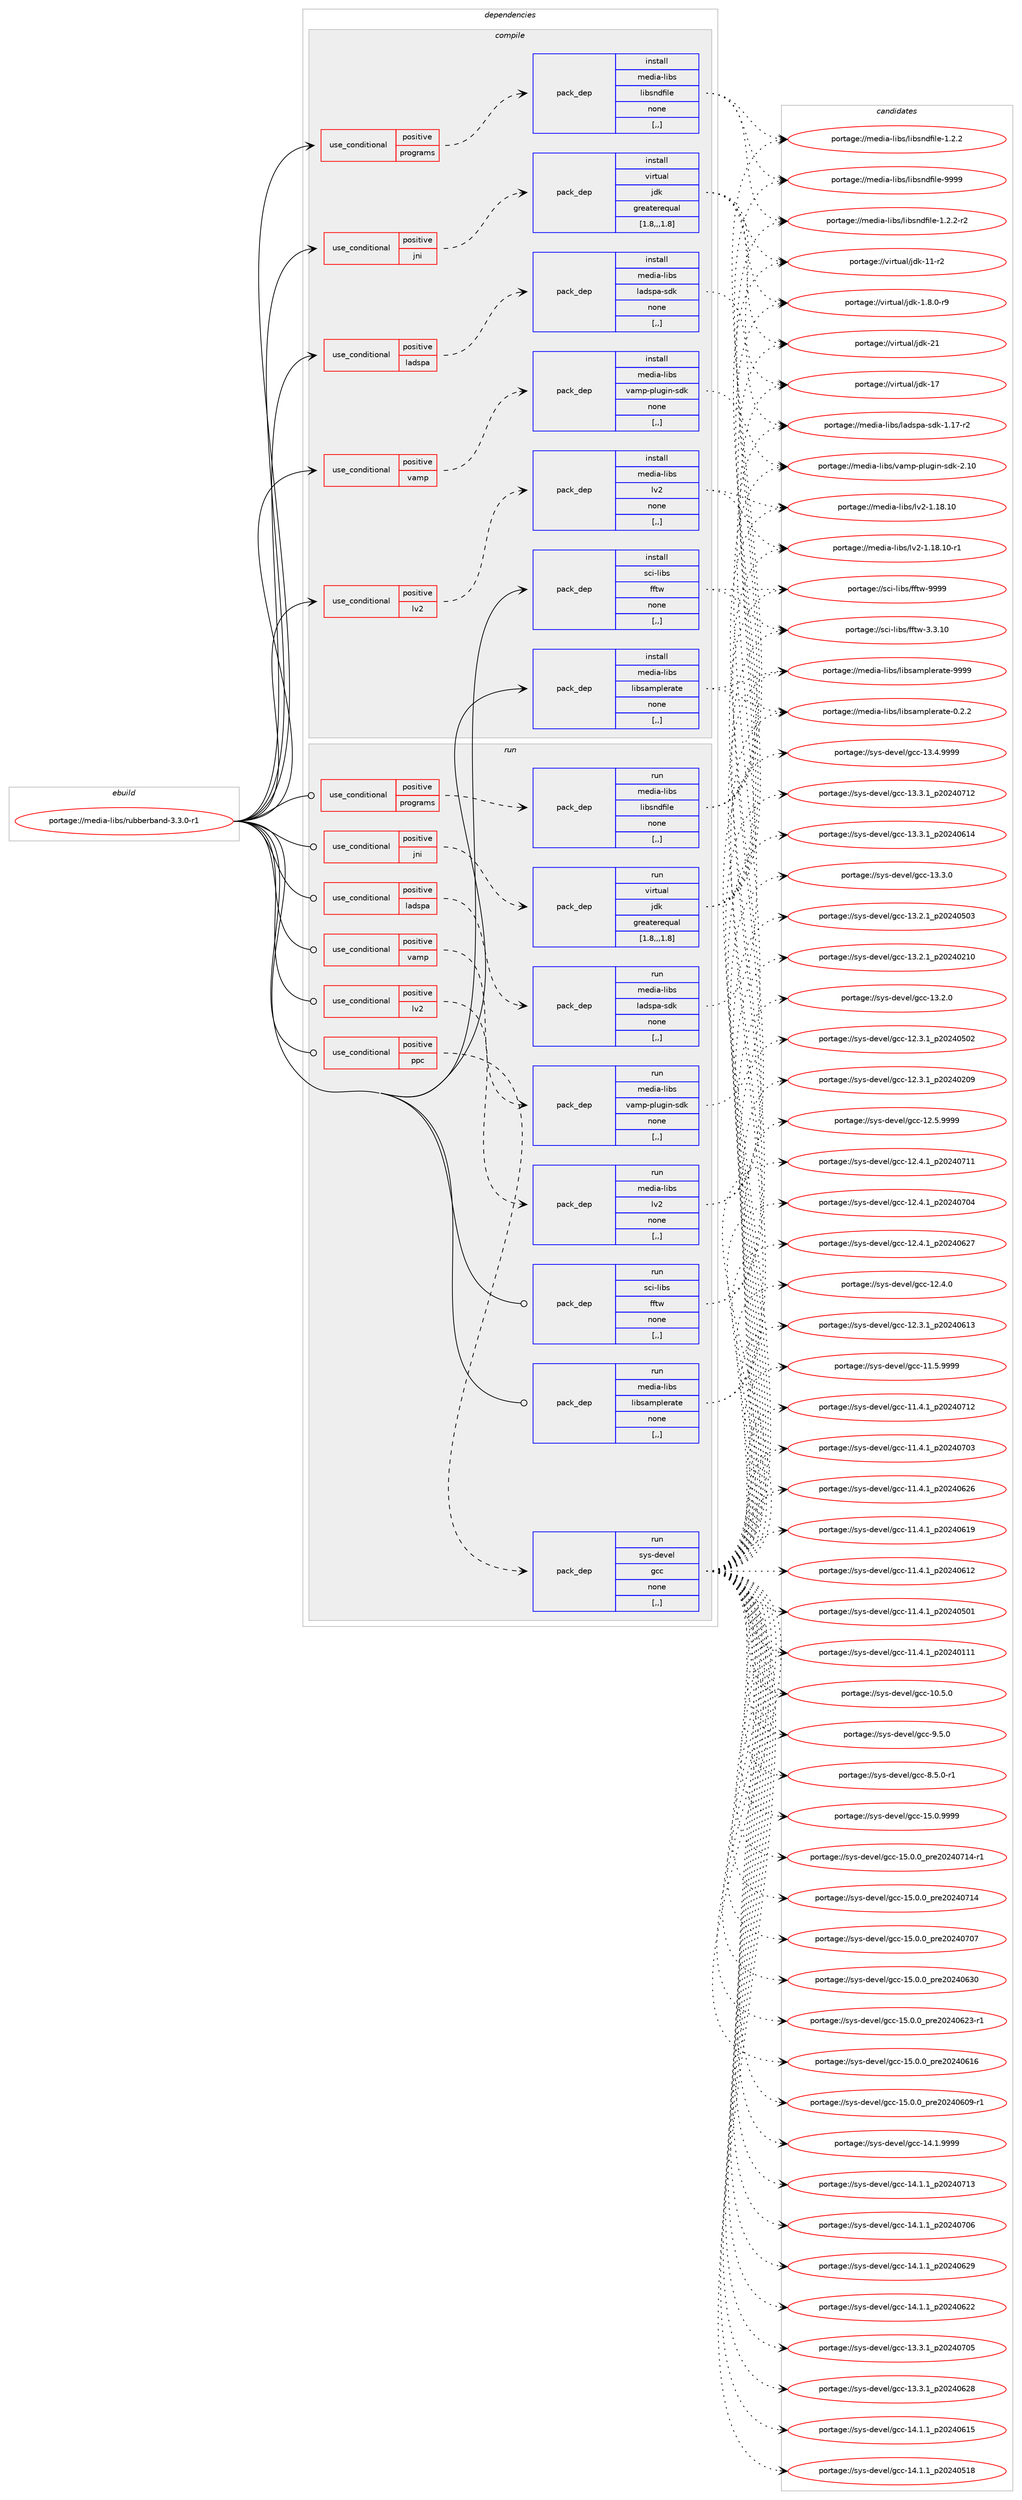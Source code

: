digraph prolog {

# *************
# Graph options
# *************

newrank=true;
concentrate=true;
compound=true;
graph [rankdir=LR,fontname=Helvetica,fontsize=10,ranksep=1.5];#, ranksep=2.5, nodesep=0.2];
edge  [arrowhead=vee];
node  [fontname=Helvetica,fontsize=10];

# **********
# The ebuild
# **********

subgraph cluster_leftcol {
color=gray;
rank=same;
label=<<i>ebuild</i>>;
id [label="portage://media-libs/rubberband-3.3.0-r1", color=red, width=4, href="../media-libs/rubberband-3.3.0-r1.svg"];
}

# ****************
# The dependencies
# ****************

subgraph cluster_midcol {
color=gray;
label=<<i>dependencies</i>>;
subgraph cluster_compile {
fillcolor="#eeeeee";
style=filled;
label=<<i>compile</i>>;
subgraph cond76944 {
dependency303167 [label=<<TABLE BORDER="0" CELLBORDER="1" CELLSPACING="0" CELLPADDING="4"><TR><TD ROWSPAN="3" CELLPADDING="10">use_conditional</TD></TR><TR><TD>positive</TD></TR><TR><TD>jni</TD></TR></TABLE>>, shape=none, color=red];
subgraph pack223840 {
dependency303168 [label=<<TABLE BORDER="0" CELLBORDER="1" CELLSPACING="0" CELLPADDING="4" WIDTH="220"><TR><TD ROWSPAN="6" CELLPADDING="30">pack_dep</TD></TR><TR><TD WIDTH="110">install</TD></TR><TR><TD>virtual</TD></TR><TR><TD>jdk</TD></TR><TR><TD>greaterequal</TD></TR><TR><TD>[1.8,,,1.8]</TD></TR></TABLE>>, shape=none, color=blue];
}
dependency303167:e -> dependency303168:w [weight=20,style="dashed",arrowhead="vee"];
}
id:e -> dependency303167:w [weight=20,style="solid",arrowhead="vee"];
subgraph cond76945 {
dependency303169 [label=<<TABLE BORDER="0" CELLBORDER="1" CELLSPACING="0" CELLPADDING="4"><TR><TD ROWSPAN="3" CELLPADDING="10">use_conditional</TD></TR><TR><TD>positive</TD></TR><TR><TD>ladspa</TD></TR></TABLE>>, shape=none, color=red];
subgraph pack223841 {
dependency303170 [label=<<TABLE BORDER="0" CELLBORDER="1" CELLSPACING="0" CELLPADDING="4" WIDTH="220"><TR><TD ROWSPAN="6" CELLPADDING="30">pack_dep</TD></TR><TR><TD WIDTH="110">install</TD></TR><TR><TD>media-libs</TD></TR><TR><TD>ladspa-sdk</TD></TR><TR><TD>none</TD></TR><TR><TD>[,,]</TD></TR></TABLE>>, shape=none, color=blue];
}
dependency303169:e -> dependency303170:w [weight=20,style="dashed",arrowhead="vee"];
}
id:e -> dependency303169:w [weight=20,style="solid",arrowhead="vee"];
subgraph cond76946 {
dependency303171 [label=<<TABLE BORDER="0" CELLBORDER="1" CELLSPACING="0" CELLPADDING="4"><TR><TD ROWSPAN="3" CELLPADDING="10">use_conditional</TD></TR><TR><TD>positive</TD></TR><TR><TD>lv2</TD></TR></TABLE>>, shape=none, color=red];
subgraph pack223842 {
dependency303172 [label=<<TABLE BORDER="0" CELLBORDER="1" CELLSPACING="0" CELLPADDING="4" WIDTH="220"><TR><TD ROWSPAN="6" CELLPADDING="30">pack_dep</TD></TR><TR><TD WIDTH="110">install</TD></TR><TR><TD>media-libs</TD></TR><TR><TD>lv2</TD></TR><TR><TD>none</TD></TR><TR><TD>[,,]</TD></TR></TABLE>>, shape=none, color=blue];
}
dependency303171:e -> dependency303172:w [weight=20,style="dashed",arrowhead="vee"];
}
id:e -> dependency303171:w [weight=20,style="solid",arrowhead="vee"];
subgraph cond76947 {
dependency303173 [label=<<TABLE BORDER="0" CELLBORDER="1" CELLSPACING="0" CELLPADDING="4"><TR><TD ROWSPAN="3" CELLPADDING="10">use_conditional</TD></TR><TR><TD>positive</TD></TR><TR><TD>programs</TD></TR></TABLE>>, shape=none, color=red];
subgraph pack223843 {
dependency303174 [label=<<TABLE BORDER="0" CELLBORDER="1" CELLSPACING="0" CELLPADDING="4" WIDTH="220"><TR><TD ROWSPAN="6" CELLPADDING="30">pack_dep</TD></TR><TR><TD WIDTH="110">install</TD></TR><TR><TD>media-libs</TD></TR><TR><TD>libsndfile</TD></TR><TR><TD>none</TD></TR><TR><TD>[,,]</TD></TR></TABLE>>, shape=none, color=blue];
}
dependency303173:e -> dependency303174:w [weight=20,style="dashed",arrowhead="vee"];
}
id:e -> dependency303173:w [weight=20,style="solid",arrowhead="vee"];
subgraph cond76948 {
dependency303175 [label=<<TABLE BORDER="0" CELLBORDER="1" CELLSPACING="0" CELLPADDING="4"><TR><TD ROWSPAN="3" CELLPADDING="10">use_conditional</TD></TR><TR><TD>positive</TD></TR><TR><TD>vamp</TD></TR></TABLE>>, shape=none, color=red];
subgraph pack223844 {
dependency303176 [label=<<TABLE BORDER="0" CELLBORDER="1" CELLSPACING="0" CELLPADDING="4" WIDTH="220"><TR><TD ROWSPAN="6" CELLPADDING="30">pack_dep</TD></TR><TR><TD WIDTH="110">install</TD></TR><TR><TD>media-libs</TD></TR><TR><TD>vamp-plugin-sdk</TD></TR><TR><TD>none</TD></TR><TR><TD>[,,]</TD></TR></TABLE>>, shape=none, color=blue];
}
dependency303175:e -> dependency303176:w [weight=20,style="dashed",arrowhead="vee"];
}
id:e -> dependency303175:w [weight=20,style="solid",arrowhead="vee"];
subgraph pack223845 {
dependency303177 [label=<<TABLE BORDER="0" CELLBORDER="1" CELLSPACING="0" CELLPADDING="4" WIDTH="220"><TR><TD ROWSPAN="6" CELLPADDING="30">pack_dep</TD></TR><TR><TD WIDTH="110">install</TD></TR><TR><TD>media-libs</TD></TR><TR><TD>libsamplerate</TD></TR><TR><TD>none</TD></TR><TR><TD>[,,]</TD></TR></TABLE>>, shape=none, color=blue];
}
id:e -> dependency303177:w [weight=20,style="solid",arrowhead="vee"];
subgraph pack223846 {
dependency303178 [label=<<TABLE BORDER="0" CELLBORDER="1" CELLSPACING="0" CELLPADDING="4" WIDTH="220"><TR><TD ROWSPAN="6" CELLPADDING="30">pack_dep</TD></TR><TR><TD WIDTH="110">install</TD></TR><TR><TD>sci-libs</TD></TR><TR><TD>fftw</TD></TR><TR><TD>none</TD></TR><TR><TD>[,,]</TD></TR></TABLE>>, shape=none, color=blue];
}
id:e -> dependency303178:w [weight=20,style="solid",arrowhead="vee"];
}
subgraph cluster_compileandrun {
fillcolor="#eeeeee";
style=filled;
label=<<i>compile and run</i>>;
}
subgraph cluster_run {
fillcolor="#eeeeee";
style=filled;
label=<<i>run</i>>;
subgraph cond76949 {
dependency303179 [label=<<TABLE BORDER="0" CELLBORDER="1" CELLSPACING="0" CELLPADDING="4"><TR><TD ROWSPAN="3" CELLPADDING="10">use_conditional</TD></TR><TR><TD>positive</TD></TR><TR><TD>jni</TD></TR></TABLE>>, shape=none, color=red];
subgraph pack223847 {
dependency303180 [label=<<TABLE BORDER="0" CELLBORDER="1" CELLSPACING="0" CELLPADDING="4" WIDTH="220"><TR><TD ROWSPAN="6" CELLPADDING="30">pack_dep</TD></TR><TR><TD WIDTH="110">run</TD></TR><TR><TD>virtual</TD></TR><TR><TD>jdk</TD></TR><TR><TD>greaterequal</TD></TR><TR><TD>[1.8,,,1.8]</TD></TR></TABLE>>, shape=none, color=blue];
}
dependency303179:e -> dependency303180:w [weight=20,style="dashed",arrowhead="vee"];
}
id:e -> dependency303179:w [weight=20,style="solid",arrowhead="odot"];
subgraph cond76950 {
dependency303181 [label=<<TABLE BORDER="0" CELLBORDER="1" CELLSPACING="0" CELLPADDING="4"><TR><TD ROWSPAN="3" CELLPADDING="10">use_conditional</TD></TR><TR><TD>positive</TD></TR><TR><TD>ladspa</TD></TR></TABLE>>, shape=none, color=red];
subgraph pack223848 {
dependency303182 [label=<<TABLE BORDER="0" CELLBORDER="1" CELLSPACING="0" CELLPADDING="4" WIDTH="220"><TR><TD ROWSPAN="6" CELLPADDING="30">pack_dep</TD></TR><TR><TD WIDTH="110">run</TD></TR><TR><TD>media-libs</TD></TR><TR><TD>ladspa-sdk</TD></TR><TR><TD>none</TD></TR><TR><TD>[,,]</TD></TR></TABLE>>, shape=none, color=blue];
}
dependency303181:e -> dependency303182:w [weight=20,style="dashed",arrowhead="vee"];
}
id:e -> dependency303181:w [weight=20,style="solid",arrowhead="odot"];
subgraph cond76951 {
dependency303183 [label=<<TABLE BORDER="0" CELLBORDER="1" CELLSPACING="0" CELLPADDING="4"><TR><TD ROWSPAN="3" CELLPADDING="10">use_conditional</TD></TR><TR><TD>positive</TD></TR><TR><TD>lv2</TD></TR></TABLE>>, shape=none, color=red];
subgraph pack223849 {
dependency303184 [label=<<TABLE BORDER="0" CELLBORDER="1" CELLSPACING="0" CELLPADDING="4" WIDTH="220"><TR><TD ROWSPAN="6" CELLPADDING="30">pack_dep</TD></TR><TR><TD WIDTH="110">run</TD></TR><TR><TD>media-libs</TD></TR><TR><TD>lv2</TD></TR><TR><TD>none</TD></TR><TR><TD>[,,]</TD></TR></TABLE>>, shape=none, color=blue];
}
dependency303183:e -> dependency303184:w [weight=20,style="dashed",arrowhead="vee"];
}
id:e -> dependency303183:w [weight=20,style="solid",arrowhead="odot"];
subgraph cond76952 {
dependency303185 [label=<<TABLE BORDER="0" CELLBORDER="1" CELLSPACING="0" CELLPADDING="4"><TR><TD ROWSPAN="3" CELLPADDING="10">use_conditional</TD></TR><TR><TD>positive</TD></TR><TR><TD>ppc</TD></TR></TABLE>>, shape=none, color=red];
subgraph pack223850 {
dependency303186 [label=<<TABLE BORDER="0" CELLBORDER="1" CELLSPACING="0" CELLPADDING="4" WIDTH="220"><TR><TD ROWSPAN="6" CELLPADDING="30">pack_dep</TD></TR><TR><TD WIDTH="110">run</TD></TR><TR><TD>sys-devel</TD></TR><TR><TD>gcc</TD></TR><TR><TD>none</TD></TR><TR><TD>[,,]</TD></TR></TABLE>>, shape=none, color=blue];
}
dependency303185:e -> dependency303186:w [weight=20,style="dashed",arrowhead="vee"];
}
id:e -> dependency303185:w [weight=20,style="solid",arrowhead="odot"];
subgraph cond76953 {
dependency303187 [label=<<TABLE BORDER="0" CELLBORDER="1" CELLSPACING="0" CELLPADDING="4"><TR><TD ROWSPAN="3" CELLPADDING="10">use_conditional</TD></TR><TR><TD>positive</TD></TR><TR><TD>programs</TD></TR></TABLE>>, shape=none, color=red];
subgraph pack223851 {
dependency303188 [label=<<TABLE BORDER="0" CELLBORDER="1" CELLSPACING="0" CELLPADDING="4" WIDTH="220"><TR><TD ROWSPAN="6" CELLPADDING="30">pack_dep</TD></TR><TR><TD WIDTH="110">run</TD></TR><TR><TD>media-libs</TD></TR><TR><TD>libsndfile</TD></TR><TR><TD>none</TD></TR><TR><TD>[,,]</TD></TR></TABLE>>, shape=none, color=blue];
}
dependency303187:e -> dependency303188:w [weight=20,style="dashed",arrowhead="vee"];
}
id:e -> dependency303187:w [weight=20,style="solid",arrowhead="odot"];
subgraph cond76954 {
dependency303189 [label=<<TABLE BORDER="0" CELLBORDER="1" CELLSPACING="0" CELLPADDING="4"><TR><TD ROWSPAN="3" CELLPADDING="10">use_conditional</TD></TR><TR><TD>positive</TD></TR><TR><TD>vamp</TD></TR></TABLE>>, shape=none, color=red];
subgraph pack223852 {
dependency303190 [label=<<TABLE BORDER="0" CELLBORDER="1" CELLSPACING="0" CELLPADDING="4" WIDTH="220"><TR><TD ROWSPAN="6" CELLPADDING="30">pack_dep</TD></TR><TR><TD WIDTH="110">run</TD></TR><TR><TD>media-libs</TD></TR><TR><TD>vamp-plugin-sdk</TD></TR><TR><TD>none</TD></TR><TR><TD>[,,]</TD></TR></TABLE>>, shape=none, color=blue];
}
dependency303189:e -> dependency303190:w [weight=20,style="dashed",arrowhead="vee"];
}
id:e -> dependency303189:w [weight=20,style="solid",arrowhead="odot"];
subgraph pack223853 {
dependency303191 [label=<<TABLE BORDER="0" CELLBORDER="1" CELLSPACING="0" CELLPADDING="4" WIDTH="220"><TR><TD ROWSPAN="6" CELLPADDING="30">pack_dep</TD></TR><TR><TD WIDTH="110">run</TD></TR><TR><TD>media-libs</TD></TR><TR><TD>libsamplerate</TD></TR><TR><TD>none</TD></TR><TR><TD>[,,]</TD></TR></TABLE>>, shape=none, color=blue];
}
id:e -> dependency303191:w [weight=20,style="solid",arrowhead="odot"];
subgraph pack223854 {
dependency303192 [label=<<TABLE BORDER="0" CELLBORDER="1" CELLSPACING="0" CELLPADDING="4" WIDTH="220"><TR><TD ROWSPAN="6" CELLPADDING="30">pack_dep</TD></TR><TR><TD WIDTH="110">run</TD></TR><TR><TD>sci-libs</TD></TR><TR><TD>fftw</TD></TR><TR><TD>none</TD></TR><TR><TD>[,,]</TD></TR></TABLE>>, shape=none, color=blue];
}
id:e -> dependency303192:w [weight=20,style="solid",arrowhead="odot"];
}
}

# **************
# The candidates
# **************

subgraph cluster_choices {
rank=same;
color=gray;
label=<<i>candidates</i>>;

subgraph choice223840 {
color=black;
nodesep=1;
choice1181051141161179710847106100107455049 [label="portage://virtual/jdk-21", color=red, width=4,href="../virtual/jdk-21.svg"];
choice1181051141161179710847106100107454955 [label="portage://virtual/jdk-17", color=red, width=4,href="../virtual/jdk-17.svg"];
choice11810511411611797108471061001074549494511450 [label="portage://virtual/jdk-11-r2", color=red, width=4,href="../virtual/jdk-11-r2.svg"];
choice11810511411611797108471061001074549465646484511457 [label="portage://virtual/jdk-1.8.0-r9", color=red, width=4,href="../virtual/jdk-1.8.0-r9.svg"];
dependency303168:e -> choice1181051141161179710847106100107455049:w [style=dotted,weight="100"];
dependency303168:e -> choice1181051141161179710847106100107454955:w [style=dotted,weight="100"];
dependency303168:e -> choice11810511411611797108471061001074549494511450:w [style=dotted,weight="100"];
dependency303168:e -> choice11810511411611797108471061001074549465646484511457:w [style=dotted,weight="100"];
}
subgraph choice223841 {
color=black;
nodesep=1;
choice1091011001059745108105981154710897100115112974511510010745494649554511450 [label="portage://media-libs/ladspa-sdk-1.17-r2", color=red, width=4,href="../media-libs/ladspa-sdk-1.17-r2.svg"];
dependency303170:e -> choice1091011001059745108105981154710897100115112974511510010745494649554511450:w [style=dotted,weight="100"];
}
subgraph choice223842 {
color=black;
nodesep=1;
choice109101100105974510810598115471081185045494649564649484511449 [label="portage://media-libs/lv2-1.18.10-r1", color=red, width=4,href="../media-libs/lv2-1.18.10-r1.svg"];
choice10910110010597451081059811547108118504549464956464948 [label="portage://media-libs/lv2-1.18.10", color=red, width=4,href="../media-libs/lv2-1.18.10.svg"];
dependency303172:e -> choice109101100105974510810598115471081185045494649564649484511449:w [style=dotted,weight="100"];
dependency303172:e -> choice10910110010597451081059811547108118504549464956464948:w [style=dotted,weight="100"];
}
subgraph choice223843 {
color=black;
nodesep=1;
choice10910110010597451081059811547108105981151101001021051081014557575757 [label="portage://media-libs/libsndfile-9999", color=red, width=4,href="../media-libs/libsndfile-9999.svg"];
choice10910110010597451081059811547108105981151101001021051081014549465046504511450 [label="portage://media-libs/libsndfile-1.2.2-r2", color=red, width=4,href="../media-libs/libsndfile-1.2.2-r2.svg"];
choice1091011001059745108105981154710810598115110100102105108101454946504650 [label="portage://media-libs/libsndfile-1.2.2", color=red, width=4,href="../media-libs/libsndfile-1.2.2.svg"];
dependency303174:e -> choice10910110010597451081059811547108105981151101001021051081014557575757:w [style=dotted,weight="100"];
dependency303174:e -> choice10910110010597451081059811547108105981151101001021051081014549465046504511450:w [style=dotted,weight="100"];
dependency303174:e -> choice1091011001059745108105981154710810598115110100102105108101454946504650:w [style=dotted,weight="100"];
}
subgraph choice223844 {
color=black;
nodesep=1;
choice109101100105974510810598115471189710911245112108117103105110451151001074550464948 [label="portage://media-libs/vamp-plugin-sdk-2.10", color=red, width=4,href="../media-libs/vamp-plugin-sdk-2.10.svg"];
dependency303176:e -> choice109101100105974510810598115471189710911245112108117103105110451151001074550464948:w [style=dotted,weight="100"];
}
subgraph choice223845 {
color=black;
nodesep=1;
choice109101100105974510810598115471081059811597109112108101114971161014557575757 [label="portage://media-libs/libsamplerate-9999", color=red, width=4,href="../media-libs/libsamplerate-9999.svg"];
choice10910110010597451081059811547108105981159710911210810111497116101454846504650 [label="portage://media-libs/libsamplerate-0.2.2", color=red, width=4,href="../media-libs/libsamplerate-0.2.2.svg"];
dependency303177:e -> choice109101100105974510810598115471081059811597109112108101114971161014557575757:w [style=dotted,weight="100"];
dependency303177:e -> choice10910110010597451081059811547108105981159710911210810111497116101454846504650:w [style=dotted,weight="100"];
}
subgraph choice223846 {
color=black;
nodesep=1;
choice115991054510810598115471021021161194557575757 [label="portage://sci-libs/fftw-9999", color=red, width=4,href="../sci-libs/fftw-9999.svg"];
choice1159910545108105981154710210211611945514651464948 [label="portage://sci-libs/fftw-3.3.10", color=red, width=4,href="../sci-libs/fftw-3.3.10.svg"];
dependency303178:e -> choice115991054510810598115471021021161194557575757:w [style=dotted,weight="100"];
dependency303178:e -> choice1159910545108105981154710210211611945514651464948:w [style=dotted,weight="100"];
}
subgraph choice223847 {
color=black;
nodesep=1;
choice1181051141161179710847106100107455049 [label="portage://virtual/jdk-21", color=red, width=4,href="../virtual/jdk-21.svg"];
choice1181051141161179710847106100107454955 [label="portage://virtual/jdk-17", color=red, width=4,href="../virtual/jdk-17.svg"];
choice11810511411611797108471061001074549494511450 [label="portage://virtual/jdk-11-r2", color=red, width=4,href="../virtual/jdk-11-r2.svg"];
choice11810511411611797108471061001074549465646484511457 [label="portage://virtual/jdk-1.8.0-r9", color=red, width=4,href="../virtual/jdk-1.8.0-r9.svg"];
dependency303180:e -> choice1181051141161179710847106100107455049:w [style=dotted,weight="100"];
dependency303180:e -> choice1181051141161179710847106100107454955:w [style=dotted,weight="100"];
dependency303180:e -> choice11810511411611797108471061001074549494511450:w [style=dotted,weight="100"];
dependency303180:e -> choice11810511411611797108471061001074549465646484511457:w [style=dotted,weight="100"];
}
subgraph choice223848 {
color=black;
nodesep=1;
choice1091011001059745108105981154710897100115112974511510010745494649554511450 [label="portage://media-libs/ladspa-sdk-1.17-r2", color=red, width=4,href="../media-libs/ladspa-sdk-1.17-r2.svg"];
dependency303182:e -> choice1091011001059745108105981154710897100115112974511510010745494649554511450:w [style=dotted,weight="100"];
}
subgraph choice223849 {
color=black;
nodesep=1;
choice109101100105974510810598115471081185045494649564649484511449 [label="portage://media-libs/lv2-1.18.10-r1", color=red, width=4,href="../media-libs/lv2-1.18.10-r1.svg"];
choice10910110010597451081059811547108118504549464956464948 [label="portage://media-libs/lv2-1.18.10", color=red, width=4,href="../media-libs/lv2-1.18.10.svg"];
dependency303184:e -> choice109101100105974510810598115471081185045494649564649484511449:w [style=dotted,weight="100"];
dependency303184:e -> choice10910110010597451081059811547108118504549464956464948:w [style=dotted,weight="100"];
}
subgraph choice223850 {
color=black;
nodesep=1;
choice1151211154510010111810110847103999945495346484657575757 [label="portage://sys-devel/gcc-15.0.9999", color=red, width=4,href="../sys-devel/gcc-15.0.9999.svg"];
choice11512111545100101118101108471039999454953464846489511211410150485052485549524511449 [label="portage://sys-devel/gcc-15.0.0_pre20240714-r1", color=red, width=4,href="../sys-devel/gcc-15.0.0_pre20240714-r1.svg"];
choice1151211154510010111810110847103999945495346484648951121141015048505248554952 [label="portage://sys-devel/gcc-15.0.0_pre20240714", color=red, width=4,href="../sys-devel/gcc-15.0.0_pre20240714.svg"];
choice1151211154510010111810110847103999945495346484648951121141015048505248554855 [label="portage://sys-devel/gcc-15.0.0_pre20240707", color=red, width=4,href="../sys-devel/gcc-15.0.0_pre20240707.svg"];
choice1151211154510010111810110847103999945495346484648951121141015048505248545148 [label="portage://sys-devel/gcc-15.0.0_pre20240630", color=red, width=4,href="../sys-devel/gcc-15.0.0_pre20240630.svg"];
choice11512111545100101118101108471039999454953464846489511211410150485052485450514511449 [label="portage://sys-devel/gcc-15.0.0_pre20240623-r1", color=red, width=4,href="../sys-devel/gcc-15.0.0_pre20240623-r1.svg"];
choice1151211154510010111810110847103999945495346484648951121141015048505248544954 [label="portage://sys-devel/gcc-15.0.0_pre20240616", color=red, width=4,href="../sys-devel/gcc-15.0.0_pre20240616.svg"];
choice11512111545100101118101108471039999454953464846489511211410150485052485448574511449 [label="portage://sys-devel/gcc-15.0.0_pre20240609-r1", color=red, width=4,href="../sys-devel/gcc-15.0.0_pre20240609-r1.svg"];
choice1151211154510010111810110847103999945495246494657575757 [label="portage://sys-devel/gcc-14.1.9999", color=red, width=4,href="../sys-devel/gcc-14.1.9999.svg"];
choice1151211154510010111810110847103999945495246494649951125048505248554951 [label="portage://sys-devel/gcc-14.1.1_p20240713", color=red, width=4,href="../sys-devel/gcc-14.1.1_p20240713.svg"];
choice1151211154510010111810110847103999945495246494649951125048505248554854 [label="portage://sys-devel/gcc-14.1.1_p20240706", color=red, width=4,href="../sys-devel/gcc-14.1.1_p20240706.svg"];
choice1151211154510010111810110847103999945495246494649951125048505248545057 [label="portage://sys-devel/gcc-14.1.1_p20240629", color=red, width=4,href="../sys-devel/gcc-14.1.1_p20240629.svg"];
choice1151211154510010111810110847103999945495246494649951125048505248545050 [label="portage://sys-devel/gcc-14.1.1_p20240622", color=red, width=4,href="../sys-devel/gcc-14.1.1_p20240622.svg"];
choice1151211154510010111810110847103999945495246494649951125048505248544953 [label="portage://sys-devel/gcc-14.1.1_p20240615", color=red, width=4,href="../sys-devel/gcc-14.1.1_p20240615.svg"];
choice1151211154510010111810110847103999945495246494649951125048505248534956 [label="portage://sys-devel/gcc-14.1.1_p20240518", color=red, width=4,href="../sys-devel/gcc-14.1.1_p20240518.svg"];
choice1151211154510010111810110847103999945495146524657575757 [label="portage://sys-devel/gcc-13.4.9999", color=red, width=4,href="../sys-devel/gcc-13.4.9999.svg"];
choice1151211154510010111810110847103999945495146514649951125048505248554950 [label="portage://sys-devel/gcc-13.3.1_p20240712", color=red, width=4,href="../sys-devel/gcc-13.3.1_p20240712.svg"];
choice1151211154510010111810110847103999945495146514649951125048505248554853 [label="portage://sys-devel/gcc-13.3.1_p20240705", color=red, width=4,href="../sys-devel/gcc-13.3.1_p20240705.svg"];
choice1151211154510010111810110847103999945495146514649951125048505248545056 [label="portage://sys-devel/gcc-13.3.1_p20240628", color=red, width=4,href="../sys-devel/gcc-13.3.1_p20240628.svg"];
choice1151211154510010111810110847103999945495146514649951125048505248544952 [label="portage://sys-devel/gcc-13.3.1_p20240614", color=red, width=4,href="../sys-devel/gcc-13.3.1_p20240614.svg"];
choice1151211154510010111810110847103999945495146514648 [label="portage://sys-devel/gcc-13.3.0", color=red, width=4,href="../sys-devel/gcc-13.3.0.svg"];
choice1151211154510010111810110847103999945495146504649951125048505248534851 [label="portage://sys-devel/gcc-13.2.1_p20240503", color=red, width=4,href="../sys-devel/gcc-13.2.1_p20240503.svg"];
choice1151211154510010111810110847103999945495146504649951125048505248504948 [label="portage://sys-devel/gcc-13.2.1_p20240210", color=red, width=4,href="../sys-devel/gcc-13.2.1_p20240210.svg"];
choice1151211154510010111810110847103999945495146504648 [label="portage://sys-devel/gcc-13.2.0", color=red, width=4,href="../sys-devel/gcc-13.2.0.svg"];
choice1151211154510010111810110847103999945495046534657575757 [label="portage://sys-devel/gcc-12.5.9999", color=red, width=4,href="../sys-devel/gcc-12.5.9999.svg"];
choice1151211154510010111810110847103999945495046524649951125048505248554949 [label="portage://sys-devel/gcc-12.4.1_p20240711", color=red, width=4,href="../sys-devel/gcc-12.4.1_p20240711.svg"];
choice1151211154510010111810110847103999945495046524649951125048505248554852 [label="portage://sys-devel/gcc-12.4.1_p20240704", color=red, width=4,href="../sys-devel/gcc-12.4.1_p20240704.svg"];
choice1151211154510010111810110847103999945495046524649951125048505248545055 [label="portage://sys-devel/gcc-12.4.1_p20240627", color=red, width=4,href="../sys-devel/gcc-12.4.1_p20240627.svg"];
choice1151211154510010111810110847103999945495046524648 [label="portage://sys-devel/gcc-12.4.0", color=red, width=4,href="../sys-devel/gcc-12.4.0.svg"];
choice1151211154510010111810110847103999945495046514649951125048505248544951 [label="portage://sys-devel/gcc-12.3.1_p20240613", color=red, width=4,href="../sys-devel/gcc-12.3.1_p20240613.svg"];
choice1151211154510010111810110847103999945495046514649951125048505248534850 [label="portage://sys-devel/gcc-12.3.1_p20240502", color=red, width=4,href="../sys-devel/gcc-12.3.1_p20240502.svg"];
choice1151211154510010111810110847103999945495046514649951125048505248504857 [label="portage://sys-devel/gcc-12.3.1_p20240209", color=red, width=4,href="../sys-devel/gcc-12.3.1_p20240209.svg"];
choice1151211154510010111810110847103999945494946534657575757 [label="portage://sys-devel/gcc-11.5.9999", color=red, width=4,href="../sys-devel/gcc-11.5.9999.svg"];
choice1151211154510010111810110847103999945494946524649951125048505248554950 [label="portage://sys-devel/gcc-11.4.1_p20240712", color=red, width=4,href="../sys-devel/gcc-11.4.1_p20240712.svg"];
choice1151211154510010111810110847103999945494946524649951125048505248554851 [label="portage://sys-devel/gcc-11.4.1_p20240703", color=red, width=4,href="../sys-devel/gcc-11.4.1_p20240703.svg"];
choice1151211154510010111810110847103999945494946524649951125048505248545054 [label="portage://sys-devel/gcc-11.4.1_p20240626", color=red, width=4,href="../sys-devel/gcc-11.4.1_p20240626.svg"];
choice1151211154510010111810110847103999945494946524649951125048505248544957 [label="portage://sys-devel/gcc-11.4.1_p20240619", color=red, width=4,href="../sys-devel/gcc-11.4.1_p20240619.svg"];
choice1151211154510010111810110847103999945494946524649951125048505248544950 [label="portage://sys-devel/gcc-11.4.1_p20240612", color=red, width=4,href="../sys-devel/gcc-11.4.1_p20240612.svg"];
choice1151211154510010111810110847103999945494946524649951125048505248534849 [label="portage://sys-devel/gcc-11.4.1_p20240501", color=red, width=4,href="../sys-devel/gcc-11.4.1_p20240501.svg"];
choice1151211154510010111810110847103999945494946524649951125048505248494949 [label="portage://sys-devel/gcc-11.4.1_p20240111", color=red, width=4,href="../sys-devel/gcc-11.4.1_p20240111.svg"];
choice1151211154510010111810110847103999945494846534648 [label="portage://sys-devel/gcc-10.5.0", color=red, width=4,href="../sys-devel/gcc-10.5.0.svg"];
choice11512111545100101118101108471039999455746534648 [label="portage://sys-devel/gcc-9.5.0", color=red, width=4,href="../sys-devel/gcc-9.5.0.svg"];
choice115121115451001011181011084710399994556465346484511449 [label="portage://sys-devel/gcc-8.5.0-r1", color=red, width=4,href="../sys-devel/gcc-8.5.0-r1.svg"];
dependency303186:e -> choice1151211154510010111810110847103999945495346484657575757:w [style=dotted,weight="100"];
dependency303186:e -> choice11512111545100101118101108471039999454953464846489511211410150485052485549524511449:w [style=dotted,weight="100"];
dependency303186:e -> choice1151211154510010111810110847103999945495346484648951121141015048505248554952:w [style=dotted,weight="100"];
dependency303186:e -> choice1151211154510010111810110847103999945495346484648951121141015048505248554855:w [style=dotted,weight="100"];
dependency303186:e -> choice1151211154510010111810110847103999945495346484648951121141015048505248545148:w [style=dotted,weight="100"];
dependency303186:e -> choice11512111545100101118101108471039999454953464846489511211410150485052485450514511449:w [style=dotted,weight="100"];
dependency303186:e -> choice1151211154510010111810110847103999945495346484648951121141015048505248544954:w [style=dotted,weight="100"];
dependency303186:e -> choice11512111545100101118101108471039999454953464846489511211410150485052485448574511449:w [style=dotted,weight="100"];
dependency303186:e -> choice1151211154510010111810110847103999945495246494657575757:w [style=dotted,weight="100"];
dependency303186:e -> choice1151211154510010111810110847103999945495246494649951125048505248554951:w [style=dotted,weight="100"];
dependency303186:e -> choice1151211154510010111810110847103999945495246494649951125048505248554854:w [style=dotted,weight="100"];
dependency303186:e -> choice1151211154510010111810110847103999945495246494649951125048505248545057:w [style=dotted,weight="100"];
dependency303186:e -> choice1151211154510010111810110847103999945495246494649951125048505248545050:w [style=dotted,weight="100"];
dependency303186:e -> choice1151211154510010111810110847103999945495246494649951125048505248544953:w [style=dotted,weight="100"];
dependency303186:e -> choice1151211154510010111810110847103999945495246494649951125048505248534956:w [style=dotted,weight="100"];
dependency303186:e -> choice1151211154510010111810110847103999945495146524657575757:w [style=dotted,weight="100"];
dependency303186:e -> choice1151211154510010111810110847103999945495146514649951125048505248554950:w [style=dotted,weight="100"];
dependency303186:e -> choice1151211154510010111810110847103999945495146514649951125048505248554853:w [style=dotted,weight="100"];
dependency303186:e -> choice1151211154510010111810110847103999945495146514649951125048505248545056:w [style=dotted,weight="100"];
dependency303186:e -> choice1151211154510010111810110847103999945495146514649951125048505248544952:w [style=dotted,weight="100"];
dependency303186:e -> choice1151211154510010111810110847103999945495146514648:w [style=dotted,weight="100"];
dependency303186:e -> choice1151211154510010111810110847103999945495146504649951125048505248534851:w [style=dotted,weight="100"];
dependency303186:e -> choice1151211154510010111810110847103999945495146504649951125048505248504948:w [style=dotted,weight="100"];
dependency303186:e -> choice1151211154510010111810110847103999945495146504648:w [style=dotted,weight="100"];
dependency303186:e -> choice1151211154510010111810110847103999945495046534657575757:w [style=dotted,weight="100"];
dependency303186:e -> choice1151211154510010111810110847103999945495046524649951125048505248554949:w [style=dotted,weight="100"];
dependency303186:e -> choice1151211154510010111810110847103999945495046524649951125048505248554852:w [style=dotted,weight="100"];
dependency303186:e -> choice1151211154510010111810110847103999945495046524649951125048505248545055:w [style=dotted,weight="100"];
dependency303186:e -> choice1151211154510010111810110847103999945495046524648:w [style=dotted,weight="100"];
dependency303186:e -> choice1151211154510010111810110847103999945495046514649951125048505248544951:w [style=dotted,weight="100"];
dependency303186:e -> choice1151211154510010111810110847103999945495046514649951125048505248534850:w [style=dotted,weight="100"];
dependency303186:e -> choice1151211154510010111810110847103999945495046514649951125048505248504857:w [style=dotted,weight="100"];
dependency303186:e -> choice1151211154510010111810110847103999945494946534657575757:w [style=dotted,weight="100"];
dependency303186:e -> choice1151211154510010111810110847103999945494946524649951125048505248554950:w [style=dotted,weight="100"];
dependency303186:e -> choice1151211154510010111810110847103999945494946524649951125048505248554851:w [style=dotted,weight="100"];
dependency303186:e -> choice1151211154510010111810110847103999945494946524649951125048505248545054:w [style=dotted,weight="100"];
dependency303186:e -> choice1151211154510010111810110847103999945494946524649951125048505248544957:w [style=dotted,weight="100"];
dependency303186:e -> choice1151211154510010111810110847103999945494946524649951125048505248544950:w [style=dotted,weight="100"];
dependency303186:e -> choice1151211154510010111810110847103999945494946524649951125048505248534849:w [style=dotted,weight="100"];
dependency303186:e -> choice1151211154510010111810110847103999945494946524649951125048505248494949:w [style=dotted,weight="100"];
dependency303186:e -> choice1151211154510010111810110847103999945494846534648:w [style=dotted,weight="100"];
dependency303186:e -> choice11512111545100101118101108471039999455746534648:w [style=dotted,weight="100"];
dependency303186:e -> choice115121115451001011181011084710399994556465346484511449:w [style=dotted,weight="100"];
}
subgraph choice223851 {
color=black;
nodesep=1;
choice10910110010597451081059811547108105981151101001021051081014557575757 [label="portage://media-libs/libsndfile-9999", color=red, width=4,href="../media-libs/libsndfile-9999.svg"];
choice10910110010597451081059811547108105981151101001021051081014549465046504511450 [label="portage://media-libs/libsndfile-1.2.2-r2", color=red, width=4,href="../media-libs/libsndfile-1.2.2-r2.svg"];
choice1091011001059745108105981154710810598115110100102105108101454946504650 [label="portage://media-libs/libsndfile-1.2.2", color=red, width=4,href="../media-libs/libsndfile-1.2.2.svg"];
dependency303188:e -> choice10910110010597451081059811547108105981151101001021051081014557575757:w [style=dotted,weight="100"];
dependency303188:e -> choice10910110010597451081059811547108105981151101001021051081014549465046504511450:w [style=dotted,weight="100"];
dependency303188:e -> choice1091011001059745108105981154710810598115110100102105108101454946504650:w [style=dotted,weight="100"];
}
subgraph choice223852 {
color=black;
nodesep=1;
choice109101100105974510810598115471189710911245112108117103105110451151001074550464948 [label="portage://media-libs/vamp-plugin-sdk-2.10", color=red, width=4,href="../media-libs/vamp-plugin-sdk-2.10.svg"];
dependency303190:e -> choice109101100105974510810598115471189710911245112108117103105110451151001074550464948:w [style=dotted,weight="100"];
}
subgraph choice223853 {
color=black;
nodesep=1;
choice109101100105974510810598115471081059811597109112108101114971161014557575757 [label="portage://media-libs/libsamplerate-9999", color=red, width=4,href="../media-libs/libsamplerate-9999.svg"];
choice10910110010597451081059811547108105981159710911210810111497116101454846504650 [label="portage://media-libs/libsamplerate-0.2.2", color=red, width=4,href="../media-libs/libsamplerate-0.2.2.svg"];
dependency303191:e -> choice109101100105974510810598115471081059811597109112108101114971161014557575757:w [style=dotted,weight="100"];
dependency303191:e -> choice10910110010597451081059811547108105981159710911210810111497116101454846504650:w [style=dotted,weight="100"];
}
subgraph choice223854 {
color=black;
nodesep=1;
choice115991054510810598115471021021161194557575757 [label="portage://sci-libs/fftw-9999", color=red, width=4,href="../sci-libs/fftw-9999.svg"];
choice1159910545108105981154710210211611945514651464948 [label="portage://sci-libs/fftw-3.3.10", color=red, width=4,href="../sci-libs/fftw-3.3.10.svg"];
dependency303192:e -> choice115991054510810598115471021021161194557575757:w [style=dotted,weight="100"];
dependency303192:e -> choice1159910545108105981154710210211611945514651464948:w [style=dotted,weight="100"];
}
}

}
